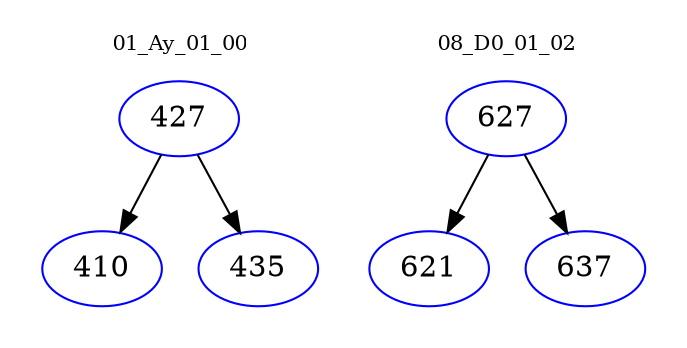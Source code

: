 digraph{
subgraph cluster_0 {
color = white
label = "01_Ay_01_00";
fontsize=10;
T0_427 [label="427", color="blue"]
T0_427 -> T0_410 [color="black"]
T0_410 [label="410", color="blue"]
T0_427 -> T0_435 [color="black"]
T0_435 [label="435", color="blue"]
}
subgraph cluster_1 {
color = white
label = "08_D0_01_02";
fontsize=10;
T1_627 [label="627", color="blue"]
T1_627 -> T1_621 [color="black"]
T1_621 [label="621", color="blue"]
T1_627 -> T1_637 [color="black"]
T1_637 [label="637", color="blue"]
}
}

